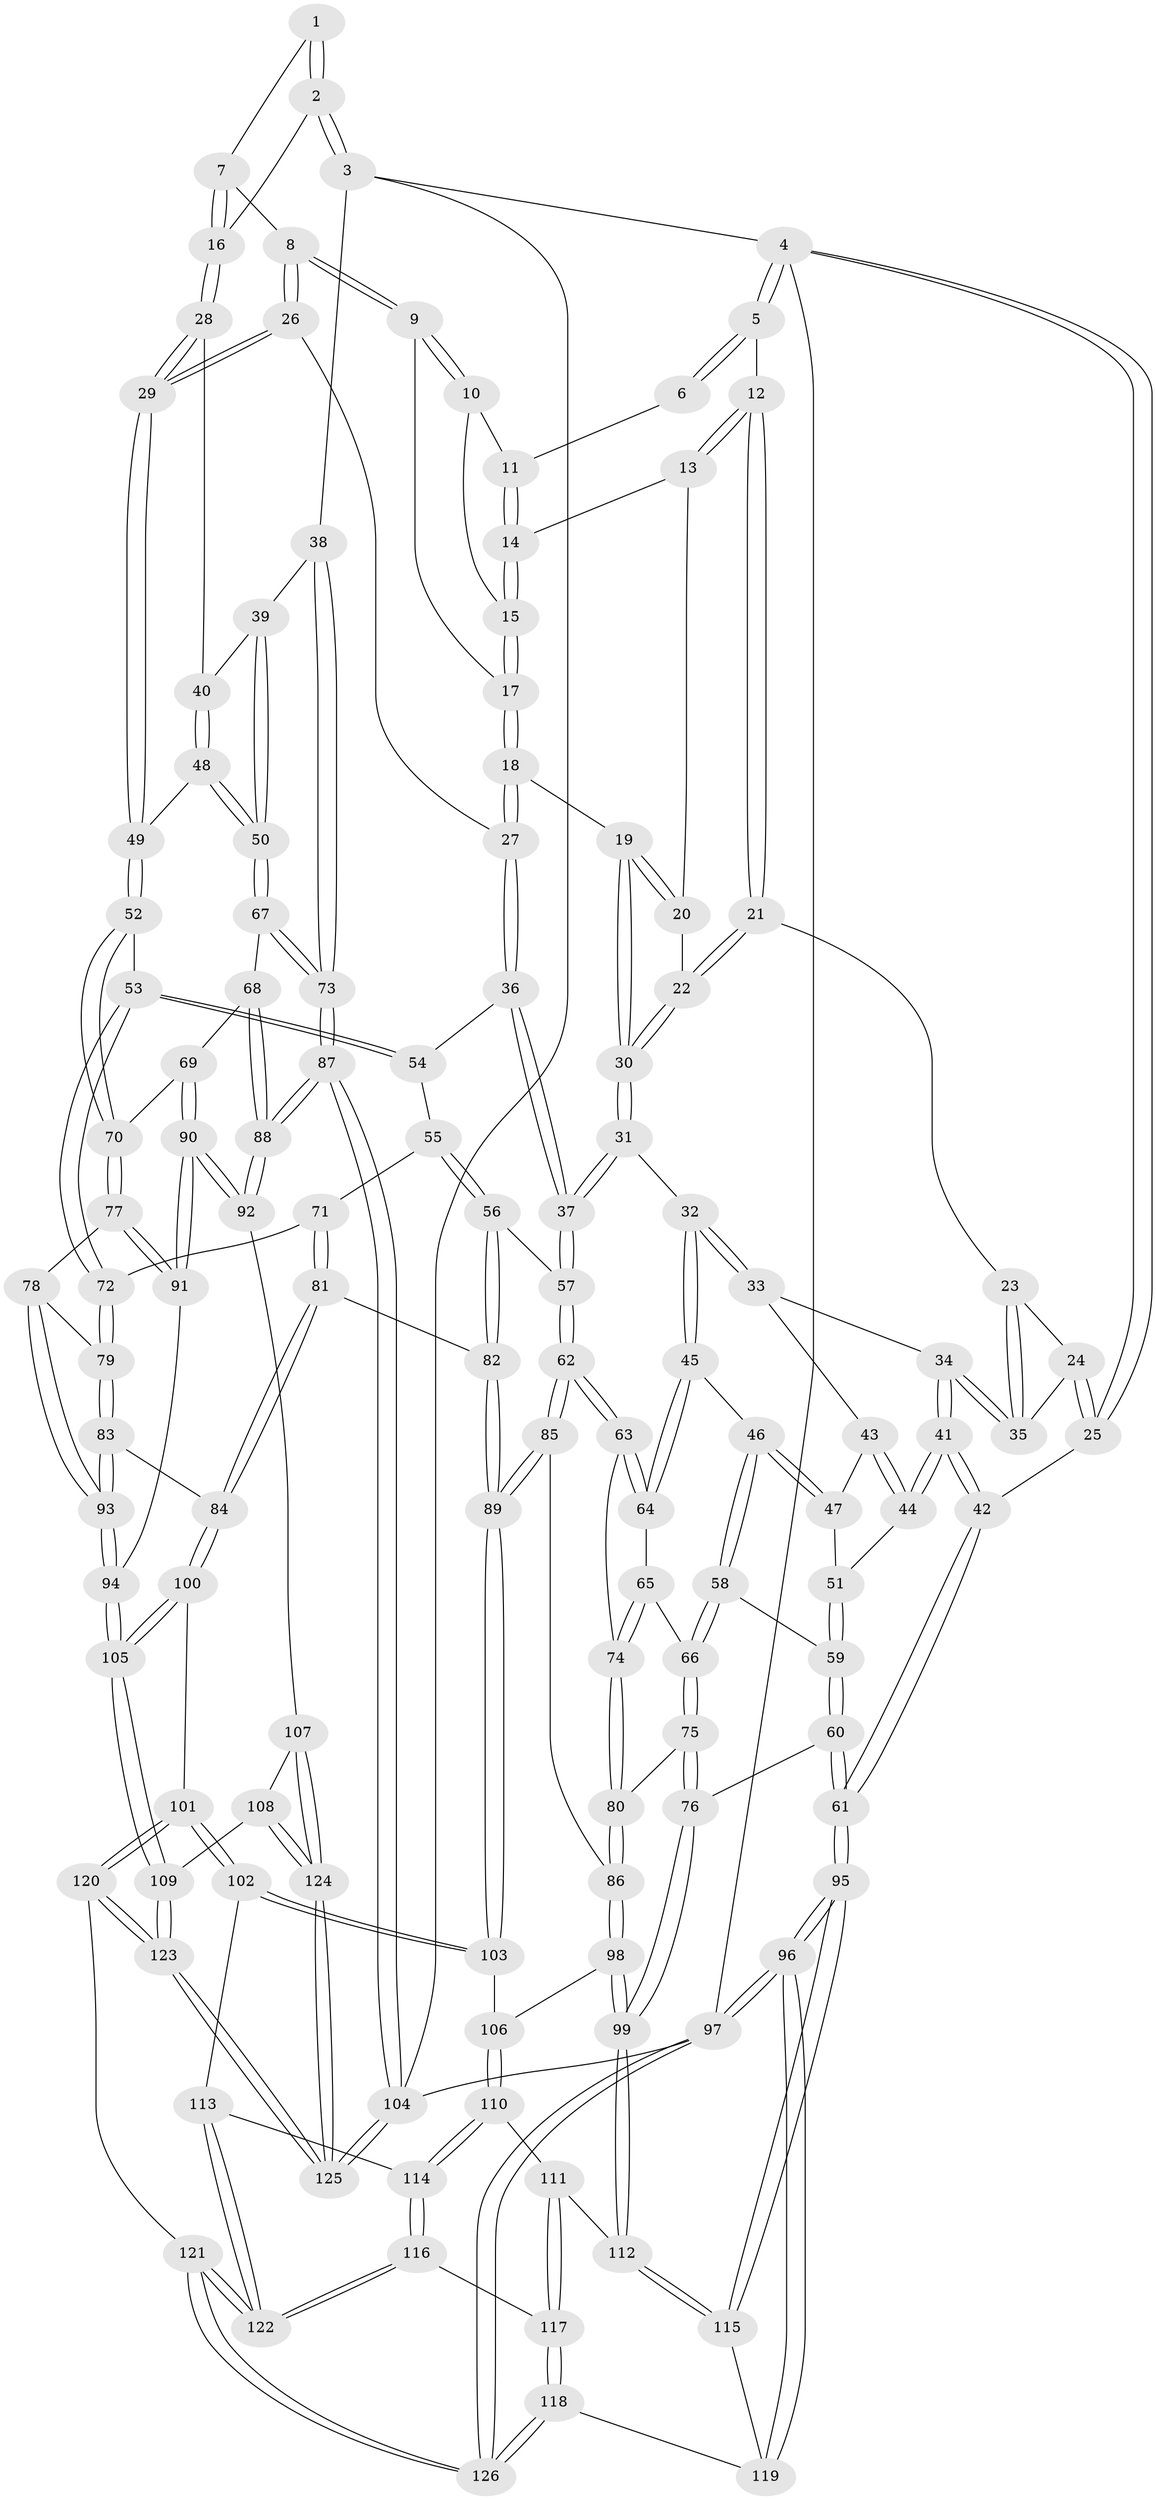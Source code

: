 // Generated by graph-tools (version 1.1) at 2025/02/03/09/25 05:02:05]
// undirected, 126 vertices, 312 edges
graph export_dot {
graph [start="1"]
  node [color=gray90,style=filled];
  1 [pos="+0.6116383459213239+0"];
  2 [pos="+1+0"];
  3 [pos="+1+0"];
  4 [pos="+0+0"];
  5 [pos="+0.2086922264607308+0"];
  6 [pos="+0.5146739204846792+0"];
  7 [pos="+0.6491487238968321+0.006176498859578809"];
  8 [pos="+0.6010255797663098+0.08859481393755485"];
  9 [pos="+0.5844424663134296+0.08744985175003106"];
  10 [pos="+0.5216093665524236+0.010675050430456646"];
  11 [pos="+0.5037735952925736+0"];
  12 [pos="+0.21942442902411607+0"];
  13 [pos="+0.4528070409992239+0.06429489863909355"];
  14 [pos="+0.4576771343570173+0.0603708263612177"];
  15 [pos="+0.5161735741585668+0.08384429697987468"];
  16 [pos="+0.7706247612979129+0.11517168138027171"];
  17 [pos="+0.5276162326594103+0.10241220216932587"];
  18 [pos="+0.5057220217329973+0.13993905232424442"];
  19 [pos="+0.439237508289415+0.14140035960521147"];
  20 [pos="+0.4389403055904374+0.09024135150323837"];
  21 [pos="+0.2213388503054057+0"];
  22 [pos="+0.24775857047399552+0"];
  23 [pos="+0.20227025988919814+0"];
  24 [pos="+0+0.1268651980084838"];
  25 [pos="+0+0.1770149186460678"];
  26 [pos="+0.6570485296966818+0.23164562170511716"];
  27 [pos="+0.5607834164394636+0.21488570015521782"];
  28 [pos="+0.7700379576036908+0.12699620533778164"];
  29 [pos="+0.6743679428716478+0.24343972375360434"];
  30 [pos="+0.34497708084995055+0.23096784560207637"];
  31 [pos="+0.3426451627066441+0.26299197251629614"];
  32 [pos="+0.3132014587704625+0.27055639818940097"];
  33 [pos="+0.145392453139909+0.21778049500899024"];
  34 [pos="+0.13262325159678895+0.18545004123842138"];
  35 [pos="+0.1329610671635548+0.14433244507421888"];
  36 [pos="+0.41425304148321584+0.28216741175808757"];
  37 [pos="+0.34838234882017244+0.26854008425974457"];
  38 [pos="+1+0.021079872968733395"];
  39 [pos="+0.9484539899360583+0.20890467416283914"];
  40 [pos="+0.9439942805102505+0.20795556242893068"];
  41 [pos="+0+0.24218943941590626"];
  42 [pos="+0+0.23091220712742444"];
  43 [pos="+0.1234753114319788+0.252458564651576"];
  44 [pos="+0+0.29610258462248756"];
  45 [pos="+0.22366536214056693+0.3512152310893145"];
  46 [pos="+0.15890187615324278+0.35161573542532415"];
  47 [pos="+0.131336818434475+0.3151805398562868"];
  48 [pos="+0.7228458144896678+0.2914032368863729"];
  49 [pos="+0.6829467180148742+0.28226569659166595"];
  50 [pos="+0.8932268760929314+0.37466247051656837"];
  51 [pos="+0.0423538296687333+0.3453699759730983"];
  52 [pos="+0.6515943903247877+0.3564586857550131"];
  53 [pos="+0.6455697316926147+0.36195071174573673"];
  54 [pos="+0.43446929628508585+0.2988655597048202"];
  55 [pos="+0.4849019894348267+0.3942812144211119"];
  56 [pos="+0.4260086231638389+0.45956114061519693"];
  57 [pos="+0.3610972133955919+0.4435683348240367"];
  58 [pos="+0.10031585253222494+0.4226978974078926"];
  59 [pos="+0.08538175072939036+0.4194180610745403"];
  60 [pos="+0+0.5591072418473557"];
  61 [pos="+0+0.5655357482843439"];
  62 [pos="+0.3254104370674211+0.4864766112416182"];
  63 [pos="+0.23084195812527056+0.4423487834865152"];
  64 [pos="+0.22270267116404135+0.42381741883908297"];
  65 [pos="+0.11888370927452804+0.4350241019997291"];
  66 [pos="+0.10842740278282725+0.4326360966991226"];
  67 [pos="+0.8999191130433807+0.3949310866074587"];
  68 [pos="+0.8788965123965632+0.42794166997646543"];
  69 [pos="+0.8161529131293784+0.4787051737107148"];
  70 [pos="+0.7750838414923722+0.4642029700330355"];
  71 [pos="+0.5861005575140977+0.4249213100423054"];
  72 [pos="+0.6186554323189354+0.4057744845134672"];
  73 [pos="+1+0.46569328538129146"];
  74 [pos="+0.1943282701589047+0.48615038522653137"];
  75 [pos="+0.1172614325976641+0.5398631239573392"];
  76 [pos="+0.05310696629883278+0.5944131212849753"];
  77 [pos="+0.6926097656713711+0.525463013315892"];
  78 [pos="+0.6886566423003857+0.5245331512385615"];
  79 [pos="+0.6370996047874627+0.45262994409462354"];
  80 [pos="+0.18546950772466803+0.5376644878110818"];
  81 [pos="+0.509902521871038+0.5292614488476979"];
  82 [pos="+0.5066654745210354+0.5296132529848544"];
  83 [pos="+0.613716325408305+0.5816837110408356"];
  84 [pos="+0.528677997905253+0.5471482465222344"];
  85 [pos="+0.31466549325287874+0.5581892553140243"];
  86 [pos="+0.25233475501140384+0.588269033088"];
  87 [pos="+1+0.9754033253685905"];
  88 [pos="+1+0.8991231528420427"];
  89 [pos="+0.4063307677890571+0.6248087342875785"];
  90 [pos="+0.811782126951718+0.6258355350157961"];
  91 [pos="+0.76509238362491+0.6035607252319355"];
  92 [pos="+0.9008644753091855+0.7987726392842821"];
  93 [pos="+0.625627194928054+0.5918232423353262"];
  94 [pos="+0.629340008832749+0.6013097712630846"];
  95 [pos="+0+0.819762960989373"];
  96 [pos="+0+1"];
  97 [pos="+0+1"];
  98 [pos="+0.2233281722405173+0.6542389128308571"];
  99 [pos="+0.1369323284353755+0.6942072163149877"];
  100 [pos="+0.5537927398660146+0.7684833071470734"];
  101 [pos="+0.507887208594876+0.7695352868024707"];
  102 [pos="+0.46010514844779843+0.7592116460762002"];
  103 [pos="+0.41672346444216674+0.6812994033210601"];
  104 [pos="+1+1"];
  105 [pos="+0.606976356550754+0.7778469388589162"];
  106 [pos="+0.2691719328049535+0.7014535521148635"];
  107 [pos="+0.8077855151130414+0.7967677144553151"];
  108 [pos="+0.63448872160407+0.7889200558145929"];
  109 [pos="+0.6147397986911816+0.7825948041281385"];
  110 [pos="+0.28218054123328046+0.7906060727121744"];
  111 [pos="+0.15488695798359645+0.785102444253186"];
  112 [pos="+0.11806308208244466+0.7764203605081553"];
  113 [pos="+0.4223511801080985+0.7871139443474982"];
  114 [pos="+0.31292102798079774+0.8191759515162876"];
  115 [pos="+0.1042091939247983+0.7910991464919486"];
  116 [pos="+0.30509238402449457+0.8390032906541485"];
  117 [pos="+0.2591538031500511+0.8932731544093744"];
  118 [pos="+0.19313027676266217+1"];
  119 [pos="+0.12413011209867018+0.8761510647396605"];
  120 [pos="+0.43501372855987325+1"];
  121 [pos="+0.41893499666439626+1"];
  122 [pos="+0.3965058838953002+0.9856039383838565"];
  123 [pos="+0.4533865322994091+1"];
  124 [pos="+0.6267180752689154+1"];
  125 [pos="+0.6070552955549805+1"];
  126 [pos="+0.19567352163178314+1"];
  1 -- 2;
  1 -- 2;
  1 -- 7;
  2 -- 3;
  2 -- 3;
  2 -- 16;
  3 -- 4;
  3 -- 38;
  3 -- 104;
  4 -- 5;
  4 -- 5;
  4 -- 25;
  4 -- 25;
  4 -- 97;
  5 -- 6;
  5 -- 6;
  5 -- 12;
  6 -- 11;
  7 -- 8;
  7 -- 16;
  7 -- 16;
  8 -- 9;
  8 -- 9;
  8 -- 26;
  8 -- 26;
  9 -- 10;
  9 -- 10;
  9 -- 17;
  10 -- 11;
  10 -- 15;
  11 -- 14;
  11 -- 14;
  12 -- 13;
  12 -- 13;
  12 -- 21;
  12 -- 21;
  13 -- 14;
  13 -- 20;
  14 -- 15;
  14 -- 15;
  15 -- 17;
  15 -- 17;
  16 -- 28;
  16 -- 28;
  17 -- 18;
  17 -- 18;
  18 -- 19;
  18 -- 27;
  18 -- 27;
  19 -- 20;
  19 -- 20;
  19 -- 30;
  19 -- 30;
  20 -- 22;
  21 -- 22;
  21 -- 22;
  21 -- 23;
  22 -- 30;
  22 -- 30;
  23 -- 24;
  23 -- 35;
  23 -- 35;
  24 -- 25;
  24 -- 25;
  24 -- 35;
  25 -- 42;
  26 -- 27;
  26 -- 29;
  26 -- 29;
  27 -- 36;
  27 -- 36;
  28 -- 29;
  28 -- 29;
  28 -- 40;
  29 -- 49;
  29 -- 49;
  30 -- 31;
  30 -- 31;
  31 -- 32;
  31 -- 37;
  31 -- 37;
  32 -- 33;
  32 -- 33;
  32 -- 45;
  32 -- 45;
  33 -- 34;
  33 -- 43;
  34 -- 35;
  34 -- 35;
  34 -- 41;
  34 -- 41;
  36 -- 37;
  36 -- 37;
  36 -- 54;
  37 -- 57;
  37 -- 57;
  38 -- 39;
  38 -- 73;
  38 -- 73;
  39 -- 40;
  39 -- 50;
  39 -- 50;
  40 -- 48;
  40 -- 48;
  41 -- 42;
  41 -- 42;
  41 -- 44;
  41 -- 44;
  42 -- 61;
  42 -- 61;
  43 -- 44;
  43 -- 44;
  43 -- 47;
  44 -- 51;
  45 -- 46;
  45 -- 64;
  45 -- 64;
  46 -- 47;
  46 -- 47;
  46 -- 58;
  46 -- 58;
  47 -- 51;
  48 -- 49;
  48 -- 50;
  48 -- 50;
  49 -- 52;
  49 -- 52;
  50 -- 67;
  50 -- 67;
  51 -- 59;
  51 -- 59;
  52 -- 53;
  52 -- 70;
  52 -- 70;
  53 -- 54;
  53 -- 54;
  53 -- 72;
  53 -- 72;
  54 -- 55;
  55 -- 56;
  55 -- 56;
  55 -- 71;
  56 -- 57;
  56 -- 82;
  56 -- 82;
  57 -- 62;
  57 -- 62;
  58 -- 59;
  58 -- 66;
  58 -- 66;
  59 -- 60;
  59 -- 60;
  60 -- 61;
  60 -- 61;
  60 -- 76;
  61 -- 95;
  61 -- 95;
  62 -- 63;
  62 -- 63;
  62 -- 85;
  62 -- 85;
  63 -- 64;
  63 -- 64;
  63 -- 74;
  64 -- 65;
  65 -- 66;
  65 -- 74;
  65 -- 74;
  66 -- 75;
  66 -- 75;
  67 -- 68;
  67 -- 73;
  67 -- 73;
  68 -- 69;
  68 -- 88;
  68 -- 88;
  69 -- 70;
  69 -- 90;
  69 -- 90;
  70 -- 77;
  70 -- 77;
  71 -- 72;
  71 -- 81;
  71 -- 81;
  72 -- 79;
  72 -- 79;
  73 -- 87;
  73 -- 87;
  74 -- 80;
  74 -- 80;
  75 -- 76;
  75 -- 76;
  75 -- 80;
  76 -- 99;
  76 -- 99;
  77 -- 78;
  77 -- 91;
  77 -- 91;
  78 -- 79;
  78 -- 93;
  78 -- 93;
  79 -- 83;
  79 -- 83;
  80 -- 86;
  80 -- 86;
  81 -- 82;
  81 -- 84;
  81 -- 84;
  82 -- 89;
  82 -- 89;
  83 -- 84;
  83 -- 93;
  83 -- 93;
  84 -- 100;
  84 -- 100;
  85 -- 86;
  85 -- 89;
  85 -- 89;
  86 -- 98;
  86 -- 98;
  87 -- 88;
  87 -- 88;
  87 -- 104;
  87 -- 104;
  88 -- 92;
  88 -- 92;
  89 -- 103;
  89 -- 103;
  90 -- 91;
  90 -- 91;
  90 -- 92;
  90 -- 92;
  91 -- 94;
  92 -- 107;
  93 -- 94;
  93 -- 94;
  94 -- 105;
  94 -- 105;
  95 -- 96;
  95 -- 96;
  95 -- 115;
  95 -- 115;
  96 -- 97;
  96 -- 97;
  96 -- 119;
  96 -- 119;
  97 -- 126;
  97 -- 126;
  97 -- 104;
  98 -- 99;
  98 -- 99;
  98 -- 106;
  99 -- 112;
  99 -- 112;
  100 -- 101;
  100 -- 105;
  100 -- 105;
  101 -- 102;
  101 -- 102;
  101 -- 120;
  101 -- 120;
  102 -- 103;
  102 -- 103;
  102 -- 113;
  103 -- 106;
  104 -- 125;
  104 -- 125;
  105 -- 109;
  105 -- 109;
  106 -- 110;
  106 -- 110;
  107 -- 108;
  107 -- 124;
  107 -- 124;
  108 -- 109;
  108 -- 124;
  108 -- 124;
  109 -- 123;
  109 -- 123;
  110 -- 111;
  110 -- 114;
  110 -- 114;
  111 -- 112;
  111 -- 117;
  111 -- 117;
  112 -- 115;
  112 -- 115;
  113 -- 114;
  113 -- 122;
  113 -- 122;
  114 -- 116;
  114 -- 116;
  115 -- 119;
  116 -- 117;
  116 -- 122;
  116 -- 122;
  117 -- 118;
  117 -- 118;
  118 -- 119;
  118 -- 126;
  118 -- 126;
  120 -- 121;
  120 -- 123;
  120 -- 123;
  121 -- 122;
  121 -- 122;
  121 -- 126;
  121 -- 126;
  123 -- 125;
  123 -- 125;
  124 -- 125;
  124 -- 125;
}
